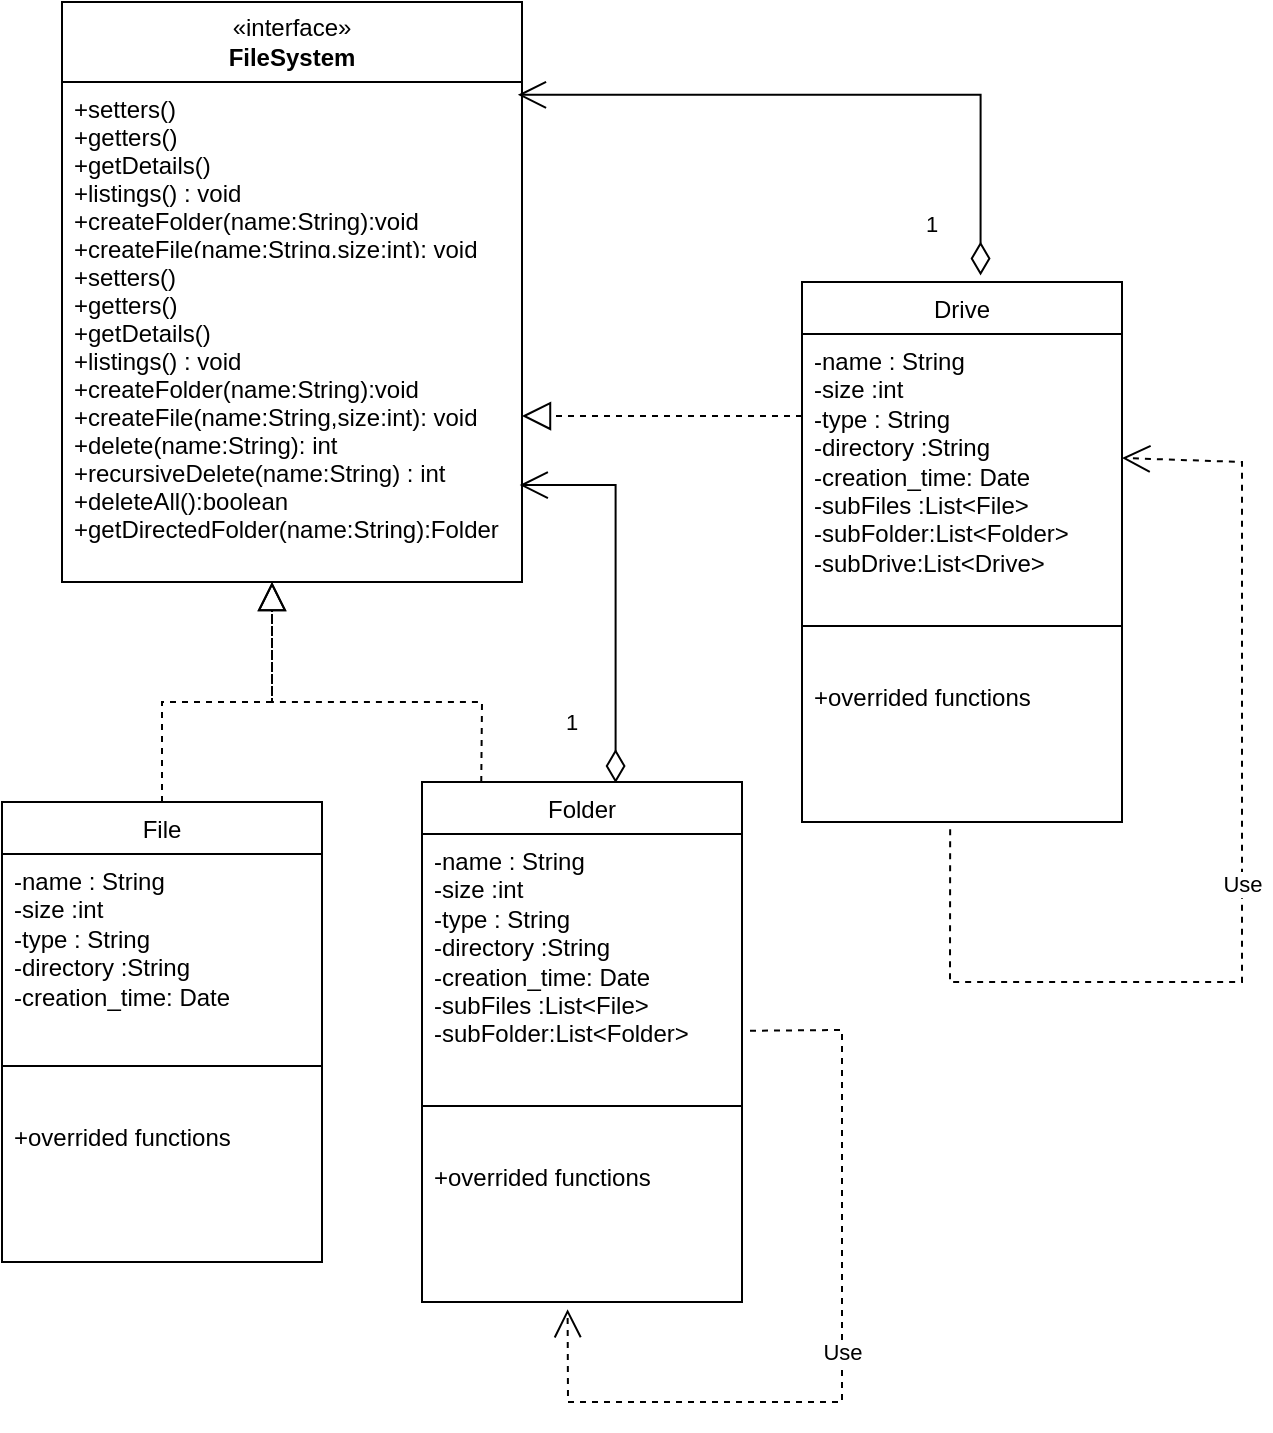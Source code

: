 <mxfile version="22.1.17" type="device">
  <diagram id="C5RBs43oDa-KdzZeNtuy" name="Page-1">
    <mxGraphModel dx="1050" dy="1726" grid="1" gridSize="10" guides="1" tooltips="1" connect="1" arrows="1" fold="1" page="1" pageScale="1" pageWidth="827" pageHeight="1169" math="0" shadow="0">
      <root>
        <mxCell id="WIyWlLk6GJQsqaUBKTNV-0" />
        <mxCell id="WIyWlLk6GJQsqaUBKTNV-1" parent="WIyWlLk6GJQsqaUBKTNV-0" />
        <mxCell id="zkfFHV4jXpPFQw0GAbJ--0" value="" style="swimlane;fontStyle=2;align=center;verticalAlign=top;childLayout=stackLayout;horizontal=1;startSize=0;horizontalStack=0;resizeParent=1;resizeLast=0;collapsible=1;marginBottom=0;rounded=0;shadow=0;strokeWidth=1;" parent="WIyWlLk6GJQsqaUBKTNV-1" vertex="1">
          <mxGeometry x="50" y="-20" width="230" height="290" as="geometry">
            <mxRectangle x="230" y="140" width="160" height="26" as="alternateBounds" />
          </mxGeometry>
        </mxCell>
        <mxCell id="6EcnxC4ZWwijCz3XJHJR-22" value="" style="html=1;whiteSpace=wrap;" vertex="1" parent="zkfFHV4jXpPFQw0GAbJ--0">
          <mxGeometry width="230" as="geometry" />
        </mxCell>
        <mxCell id="6EcnxC4ZWwijCz3XJHJR-21" value="«interface»&lt;br&gt;&lt;b&gt;FileSystem&lt;/b&gt;" style="html=1;whiteSpace=wrap;" vertex="1" parent="zkfFHV4jXpPFQw0GAbJ--0">
          <mxGeometry width="230" height="40" as="geometry" />
        </mxCell>
        <mxCell id="zkfFHV4jXpPFQw0GAbJ--4" value="" style="line;html=1;strokeWidth=1;align=left;verticalAlign=middle;spacingTop=-1;spacingLeft=3;spacingRight=3;rotatable=0;labelPosition=right;points=[];portConstraint=eastwest;" parent="zkfFHV4jXpPFQw0GAbJ--0" vertex="1">
          <mxGeometry y="40" width="230" as="geometry" />
        </mxCell>
        <mxCell id="6EcnxC4ZWwijCz3XJHJR-23" value="+setters()&#xa;+getters()&#xa;+getDetails()&#xa;+listings() : void&#xa;+createFolder(name:String):void&#xa;+createFile(name:String,size:int): void&#xa;+delete(name:String): int&#xa;+recursiveDelete(name:String) : int&#xa;+deleteAll():boolean&#xa;+getDirectedFolder(name:String):Folder&#xa;" style="text;align=left;verticalAlign=top;spacingLeft=4;spacingRight=4;overflow=hidden;rotatable=0;points=[[0,0.5],[1,0.5]];portConstraint=eastwest;" vertex="1" parent="zkfFHV4jXpPFQw0GAbJ--0">
          <mxGeometry y="40" width="230" height="84" as="geometry" />
        </mxCell>
        <mxCell id="zkfFHV4jXpPFQw0GAbJ--5" value="+setters()&#xa;+getters()&#xa;+getDetails()&#xa;+listings() : void&#xa;+createFolder(name:String):void&#xa;+createFile(name:String,size:int): void&#xa;+delete(name:String): int&#xa;+recursiveDelete(name:String) : int&#xa;+deleteAll():boolean&#xa;+getDirectedFolder(name:String):Folder&#xa;" style="text;align=left;verticalAlign=top;spacingLeft=4;spacingRight=4;overflow=hidden;rotatable=0;points=[[0,0.5],[1,0.5]];portConstraint=eastwest;" parent="zkfFHV4jXpPFQw0GAbJ--0" vertex="1">
          <mxGeometry y="124" width="230" height="166" as="geometry" />
        </mxCell>
        <mxCell id="zkfFHV4jXpPFQw0GAbJ--6" value="File" style="swimlane;fontStyle=0;align=center;verticalAlign=top;childLayout=stackLayout;horizontal=1;startSize=26;horizontalStack=0;resizeParent=1;resizeLast=0;collapsible=1;marginBottom=0;rounded=0;shadow=0;strokeWidth=1;" parent="WIyWlLk6GJQsqaUBKTNV-1" vertex="1">
          <mxGeometry x="20" y="380" width="160" height="230" as="geometry">
            <mxRectangle x="130" y="380" width="160" height="26" as="alternateBounds" />
          </mxGeometry>
        </mxCell>
        <mxCell id="6EcnxC4ZWwijCz3XJHJR-27" value="-name : String&lt;br&gt;-size :int&lt;br&gt;-type : String&lt;br&gt;-directory :String&lt;br&gt;-creation_time: Date" style="text;strokeColor=none;fillColor=none;align=left;verticalAlign=top;spacingLeft=4;spacingRight=4;overflow=hidden;rotatable=0;points=[[0,0.5],[1,0.5]];portConstraint=eastwest;whiteSpace=wrap;html=1;" vertex="1" parent="zkfFHV4jXpPFQw0GAbJ--6">
          <mxGeometry y="26" width="160" height="84" as="geometry" />
        </mxCell>
        <mxCell id="zkfFHV4jXpPFQw0GAbJ--9" value="" style="line;html=1;strokeWidth=1;align=left;verticalAlign=middle;spacingTop=-1;spacingLeft=3;spacingRight=3;rotatable=0;labelPosition=right;points=[];portConstraint=eastwest;" parent="zkfFHV4jXpPFQw0GAbJ--6" vertex="1">
          <mxGeometry y="110" width="160" height="44" as="geometry" />
        </mxCell>
        <mxCell id="zkfFHV4jXpPFQw0GAbJ--11" value="+overrided functions&#xa;" style="text;align=left;verticalAlign=top;spacingLeft=4;spacingRight=4;overflow=hidden;rotatable=0;points=[[0,0.5],[1,0.5]];portConstraint=eastwest;" parent="zkfFHV4jXpPFQw0GAbJ--6" vertex="1">
          <mxGeometry y="154" width="160" height="76" as="geometry" />
        </mxCell>
        <mxCell id="6EcnxC4ZWwijCz3XJHJR-24" value="" style="endArrow=block;dashed=1;endFill=0;endSize=12;html=1;rounded=0;exitX=0.5;exitY=0;exitDx=0;exitDy=0;" edge="1" parent="WIyWlLk6GJQsqaUBKTNV-1" source="zkfFHV4jXpPFQw0GAbJ--6">
          <mxGeometry width="160" relative="1" as="geometry">
            <mxPoint x="380" y="250" as="sourcePoint" />
            <mxPoint x="155" y="270" as="targetPoint" />
            <Array as="points">
              <mxPoint x="100" y="330" />
              <mxPoint x="155" y="330" />
            </Array>
          </mxGeometry>
        </mxCell>
        <mxCell id="6EcnxC4ZWwijCz3XJHJR-25" value="" style="endArrow=block;dashed=1;endFill=0;endSize=12;html=1;rounded=0;exitX=0.372;exitY=0.01;exitDx=0;exitDy=0;exitPerimeter=0;" edge="1" parent="WIyWlLk6GJQsqaUBKTNV-1">
          <mxGeometry width="160" relative="1" as="geometry">
            <mxPoint x="259.52" y="381.96" as="sourcePoint" />
            <mxPoint x="155" y="270" as="targetPoint" />
            <Array as="points">
              <mxPoint x="260" y="330" />
              <mxPoint x="155" y="330" />
            </Array>
          </mxGeometry>
        </mxCell>
        <mxCell id="6EcnxC4ZWwijCz3XJHJR-29" value="Folder" style="swimlane;fontStyle=0;align=center;verticalAlign=top;childLayout=stackLayout;horizontal=1;startSize=26;horizontalStack=0;resizeParent=1;resizeLast=0;collapsible=1;marginBottom=0;rounded=0;shadow=0;strokeWidth=1;" vertex="1" parent="WIyWlLk6GJQsqaUBKTNV-1">
          <mxGeometry x="230" y="370" width="160" height="260" as="geometry">
            <mxRectangle x="130" y="380" width="160" height="26" as="alternateBounds" />
          </mxGeometry>
        </mxCell>
        <mxCell id="6EcnxC4ZWwijCz3XJHJR-30" value="-name : String&lt;br&gt;-size :int&lt;br&gt;-type : String&lt;br&gt;-directory :String&lt;br&gt;-creation_time: Date&lt;br&gt;-subFiles :List&amp;lt;File&amp;gt;&lt;br&gt;-subFolder:List&amp;lt;Folder&amp;gt;" style="text;strokeColor=none;fillColor=none;align=left;verticalAlign=top;spacingLeft=4;spacingRight=4;overflow=hidden;rotatable=0;points=[[0,0.5],[1,0.5]];portConstraint=eastwest;whiteSpace=wrap;html=1;" vertex="1" parent="6EcnxC4ZWwijCz3XJHJR-29">
          <mxGeometry y="26" width="160" height="114" as="geometry" />
        </mxCell>
        <mxCell id="6EcnxC4ZWwijCz3XJHJR-31" value="" style="line;html=1;strokeWidth=1;align=left;verticalAlign=middle;spacingTop=-1;spacingLeft=3;spacingRight=3;rotatable=0;labelPosition=right;points=[];portConstraint=eastwest;" vertex="1" parent="6EcnxC4ZWwijCz3XJHJR-29">
          <mxGeometry y="140" width="160" height="44" as="geometry" />
        </mxCell>
        <mxCell id="6EcnxC4ZWwijCz3XJHJR-32" value="+overrided functions&#xa;" style="text;align=left;verticalAlign=top;spacingLeft=4;spacingRight=4;overflow=hidden;rotatable=0;points=[[0,0.5],[1,0.5]];portConstraint=eastwest;" vertex="1" parent="6EcnxC4ZWwijCz3XJHJR-29">
          <mxGeometry y="184" width="160" height="76" as="geometry" />
        </mxCell>
        <mxCell id="6EcnxC4ZWwijCz3XJHJR-47" value="Use" style="endArrow=open;endSize=12;dashed=1;html=1;rounded=0;exitX=1.025;exitY=0.863;exitDx=0;exitDy=0;exitPerimeter=0;entryX=0.455;entryY=1.047;entryDx=0;entryDy=0;entryPerimeter=0;" edge="1" parent="6EcnxC4ZWwijCz3XJHJR-29" source="6EcnxC4ZWwijCz3XJHJR-30" target="6EcnxC4ZWwijCz3XJHJR-32">
          <mxGeometry width="160" relative="1" as="geometry">
            <mxPoint x="200" y="124.5" as="sourcePoint" />
            <mxPoint x="60" y="310" as="targetPoint" />
            <Array as="points">
              <mxPoint x="210" y="124" />
              <mxPoint x="210" y="310" />
              <mxPoint x="73" y="310" />
            </Array>
          </mxGeometry>
        </mxCell>
        <mxCell id="6EcnxC4ZWwijCz3XJHJR-33" value="Drive" style="swimlane;fontStyle=0;align=center;verticalAlign=top;childLayout=stackLayout;horizontal=1;startSize=26;horizontalStack=0;resizeParent=1;resizeLast=0;collapsible=1;marginBottom=0;rounded=0;shadow=0;strokeWidth=1;" vertex="1" parent="WIyWlLk6GJQsqaUBKTNV-1">
          <mxGeometry x="420" y="120" width="160" height="270" as="geometry">
            <mxRectangle x="130" y="380" width="160" height="26" as="alternateBounds" />
          </mxGeometry>
        </mxCell>
        <mxCell id="6EcnxC4ZWwijCz3XJHJR-34" value="-name : String&lt;br&gt;-size :int&lt;br&gt;-type : String&lt;br&gt;-directory :String&lt;br&gt;-creation_time: Date&lt;br&gt;-subFiles :List&amp;lt;File&amp;gt;&lt;br&gt;-subFolder:List&amp;lt;Folder&amp;gt;&lt;br&gt;-subDrive:List&amp;lt;Drive&amp;gt;" style="text;strokeColor=none;fillColor=none;align=left;verticalAlign=top;spacingLeft=4;spacingRight=4;overflow=hidden;rotatable=0;points=[[0,0.5],[1,0.5]];portConstraint=eastwest;whiteSpace=wrap;html=1;" vertex="1" parent="6EcnxC4ZWwijCz3XJHJR-33">
          <mxGeometry y="26" width="160" height="124" as="geometry" />
        </mxCell>
        <mxCell id="6EcnxC4ZWwijCz3XJHJR-35" value="" style="line;html=1;strokeWidth=1;align=left;verticalAlign=middle;spacingTop=-1;spacingLeft=3;spacingRight=3;rotatable=0;labelPosition=right;points=[];portConstraint=eastwest;" vertex="1" parent="6EcnxC4ZWwijCz3XJHJR-33">
          <mxGeometry y="150" width="160" height="44" as="geometry" />
        </mxCell>
        <mxCell id="6EcnxC4ZWwijCz3XJHJR-36" value="+overrided functions&#xa;" style="text;align=left;verticalAlign=top;spacingLeft=4;spacingRight=4;overflow=hidden;rotatable=0;points=[[0,0.5],[1,0.5]];portConstraint=eastwest;" vertex="1" parent="6EcnxC4ZWwijCz3XJHJR-33">
          <mxGeometry y="194" width="160" height="76" as="geometry" />
        </mxCell>
        <mxCell id="6EcnxC4ZWwijCz3XJHJR-48" value="Use" style="endArrow=open;endSize=12;dashed=1;html=1;rounded=0;exitX=0.463;exitY=1.047;exitDx=0;exitDy=0;exitPerimeter=0;entryX=1;entryY=0.5;entryDx=0;entryDy=0;" edge="1" parent="6EcnxC4ZWwijCz3XJHJR-33" source="6EcnxC4ZWwijCz3XJHJR-36" target="6EcnxC4ZWwijCz3XJHJR-34">
          <mxGeometry width="160" relative="1" as="geometry">
            <mxPoint x="70" y="300" as="sourcePoint" />
            <mxPoint x="220" y="80" as="targetPoint" />
            <Array as="points">
              <mxPoint x="74" y="350" />
              <mxPoint x="220" y="350" />
              <mxPoint x="220" y="90" />
            </Array>
          </mxGeometry>
        </mxCell>
        <mxCell id="6EcnxC4ZWwijCz3XJHJR-38" value="" style="endArrow=block;dashed=1;endFill=0;endSize=12;html=1;rounded=0;entryX=1;entryY=0.5;entryDx=0;entryDy=0;exitX=0;exitY=0.331;exitDx=0;exitDy=0;exitPerimeter=0;" edge="1" parent="WIyWlLk6GJQsqaUBKTNV-1" source="6EcnxC4ZWwijCz3XJHJR-34" target="zkfFHV4jXpPFQw0GAbJ--5">
          <mxGeometry width="160" relative="1" as="geometry">
            <mxPoint x="420" y="410" as="sourcePoint" />
            <mxPoint x="580" y="410" as="targetPoint" />
          </mxGeometry>
        </mxCell>
        <mxCell id="6EcnxC4ZWwijCz3XJHJR-39" value="1" style="endArrow=open;html=1;endSize=12;startArrow=diamondThin;startSize=14;startFill=0;edgeStyle=orthogonalEdgeStyle;align=left;verticalAlign=bottom;rounded=0;entryX=0.995;entryY=0.708;entryDx=0;entryDy=0;entryPerimeter=0;exitX=0.605;exitY=0.002;exitDx=0;exitDy=0;exitPerimeter=0;" edge="1" parent="WIyWlLk6GJQsqaUBKTNV-1" source="6EcnxC4ZWwijCz3XJHJR-29" target="zkfFHV4jXpPFQw0GAbJ--5">
          <mxGeometry x="-0.783" y="27" relative="1" as="geometry">
            <mxPoint x="330" y="340" as="sourcePoint" />
            <mxPoint x="320" y="220" as="targetPoint" />
            <mxPoint as="offset" />
          </mxGeometry>
        </mxCell>
        <mxCell id="6EcnxC4ZWwijCz3XJHJR-40" value="1" style="endArrow=open;html=1;endSize=12;startArrow=diamondThin;startSize=14;startFill=0;edgeStyle=orthogonalEdgeStyle;align=left;verticalAlign=bottom;rounded=0;entryX=0.991;entryY=0.076;entryDx=0;entryDy=0;entryPerimeter=0;exitX=0.558;exitY=-0.012;exitDx=0;exitDy=0;exitPerimeter=0;" edge="1" parent="WIyWlLk6GJQsqaUBKTNV-1" source="6EcnxC4ZWwijCz3XJHJR-33" target="6EcnxC4ZWwijCz3XJHJR-23">
          <mxGeometry x="-0.896" y="29" relative="1" as="geometry">
            <mxPoint x="500" y="26" as="sourcePoint" />
            <mxPoint x="580" y="40" as="targetPoint" />
            <mxPoint as="offset" />
          </mxGeometry>
        </mxCell>
      </root>
    </mxGraphModel>
  </diagram>
</mxfile>
